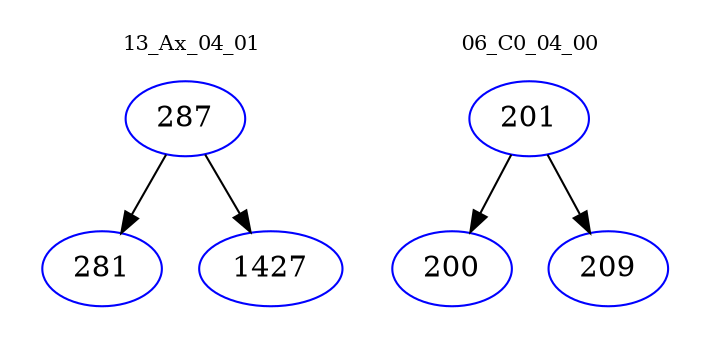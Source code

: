 digraph{
subgraph cluster_0 {
color = white
label = "13_Ax_04_01";
fontsize=10;
T0_287 [label="287", color="blue"]
T0_287 -> T0_281 [color="black"]
T0_281 [label="281", color="blue"]
T0_287 -> T0_1427 [color="black"]
T0_1427 [label="1427", color="blue"]
}
subgraph cluster_1 {
color = white
label = "06_C0_04_00";
fontsize=10;
T1_201 [label="201", color="blue"]
T1_201 -> T1_200 [color="black"]
T1_200 [label="200", color="blue"]
T1_201 -> T1_209 [color="black"]
T1_209 [label="209", color="blue"]
}
}

